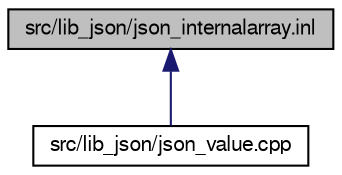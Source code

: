 digraph "src/lib_json/json_internalarray.inl"
{
  edge [fontname="FreeSans",fontsize="10",labelfontname="FreeSans",labelfontsize="10"];
  node [fontname="FreeSans",fontsize="10",shape=record];
  Node1 [label="src/lib_json/json_internalarray.inl",height=0.2,width=0.4,color="black", fillcolor="grey75", style="filled" fontcolor="black"];
  Node1 -> Node2 [dir="back",color="midnightblue",fontsize="10",style="solid",fontname="FreeSans"];
  Node2 [label="src/lib_json/json_value.cpp",height=0.2,width=0.4,color="black", fillcolor="white", style="filled",URL="$json__value_8cpp.html"];
}

